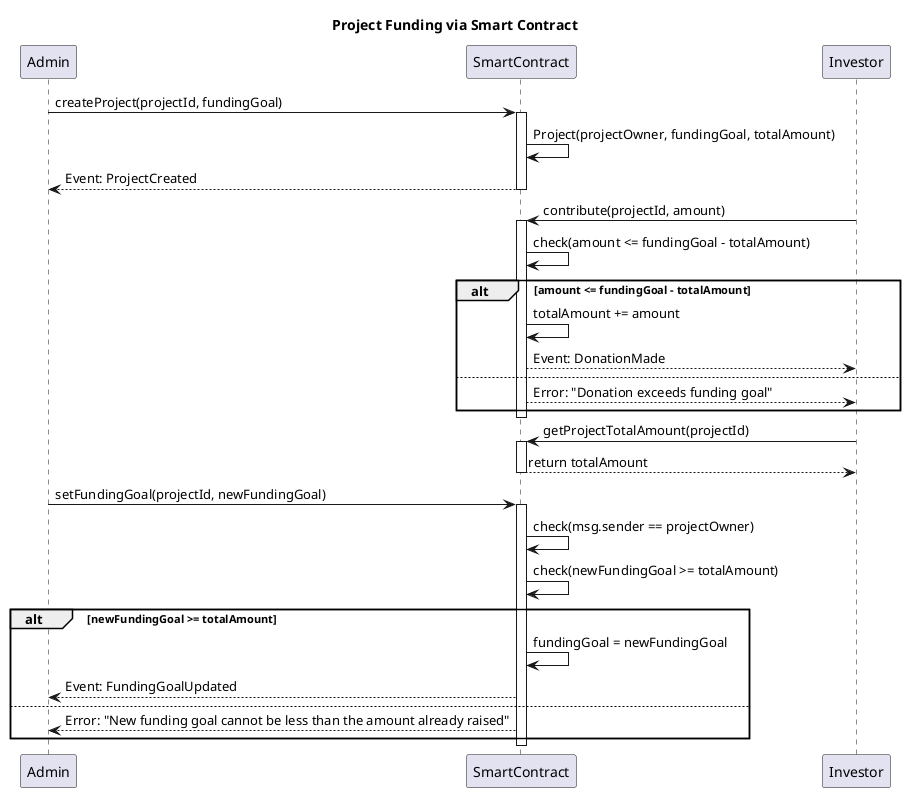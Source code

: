 @startuml project-funding
Title: Project Funding via Smart Contract
Participant "Admin" as A
Participant "SmartContract" as SC
Participant "Investor" as I


A -> SC: createProject(projectId, fundingGoal)
activate SC
    SC -> SC: Project(projectOwner, fundingGoal, totalAmount)
    SC --> A: Event: ProjectCreated
deactivate SC

I -> SC: contribute(projectId, amount)
activate SC
    SC -> SC: check(amount <= fundingGoal - totalAmount)
    alt amount <= fundingGoal - totalAmount
        SC -> SC: totalAmount += amount
        SC --> I: Event: DonationMade
    else
        SC --> I: Error: "Donation exceeds funding goal"
    end
deactivate SC

I -> SC: getProjectTotalAmount(projectId)
activate SC
    SC --> I: return totalAmount
deactivate SC

A -> SC: setFundingGoal(projectId, newFundingGoal)
activate SC
  SC -> SC: check(msg.sender == projectOwner)
    SC -> SC: check(newFundingGoal >= totalAmount)
    alt newFundingGoal >= totalAmount
        SC -> SC: fundingGoal = newFundingGoal
        SC --> A: Event: FundingGoalUpdated
    else
        SC --> A: Error: "New funding goal cannot be less than the amount already raised"
    end
deactivate SC
